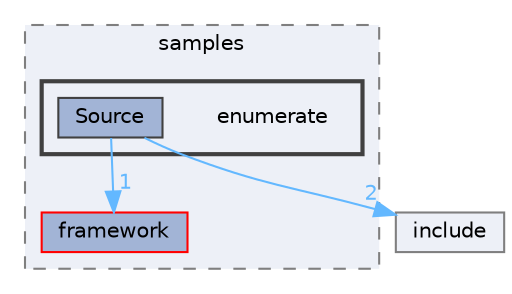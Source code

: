 digraph "techstorm/lib/OpenAL 1.1 SDK/samples/enumerate"
{
 // LATEX_PDF_SIZE
  bgcolor="transparent";
  edge [fontname=Helvetica,fontsize=10,labelfontname=Helvetica,labelfontsize=10];
  node [fontname=Helvetica,fontsize=10,shape=box,height=0.2,width=0.4];
  compound=true
  subgraph clusterdir_ad8770f1af3a139d11f948b20e0c6a7b {
    graph [ bgcolor="#edf0f7", pencolor="grey50", label="samples", fontname=Helvetica,fontsize=10 style="filled,dashed", URL="dir_ad8770f1af3a139d11f948b20e0c6a7b.html",tooltip=""]
  dir_40209ef98ebf683660e5fb7987566489 [label="framework", fillcolor="#a2b4d6", color="red", style="filled", URL="dir_40209ef98ebf683660e5fb7987566489.html",tooltip=""];
  subgraph clusterdir_453fd23327d02a337432eb3c6ce48e27 {
    graph [ bgcolor="#edf0f7", pencolor="grey25", label="", fontname=Helvetica,fontsize=10 style="filled,bold", URL="dir_453fd23327d02a337432eb3c6ce48e27.html",tooltip=""]
    dir_453fd23327d02a337432eb3c6ce48e27 [shape=plaintext, label="enumerate"];
  dir_c0be160f223025c1f3aab35752162ca4 [label="Source", fillcolor="#a2b4d6", color="grey25", style="filled", URL="dir_c0be160f223025c1f3aab35752162ca4.html",tooltip=""];
  }
  }
  dir_bb3fdf068fd371f79c65ca1b4625b0e3 [label="include", fillcolor="#edf0f7", color="grey50", style="filled", URL="dir_bb3fdf068fd371f79c65ca1b4625b0e3.html",tooltip=""];
  dir_c0be160f223025c1f3aab35752162ca4->dir_40209ef98ebf683660e5fb7987566489 [headlabel="1", labeldistance=1.5 headhref="dir_000116_000052.html" href="dir_000116_000052.html" color="steelblue1" fontcolor="steelblue1"];
  dir_c0be160f223025c1f3aab35752162ca4->dir_bb3fdf068fd371f79c65ca1b4625b0e3 [headlabel="2", labeldistance=1.5 headhref="dir_000116_000059.html" href="dir_000116_000059.html" color="steelblue1" fontcolor="steelblue1"];
}
